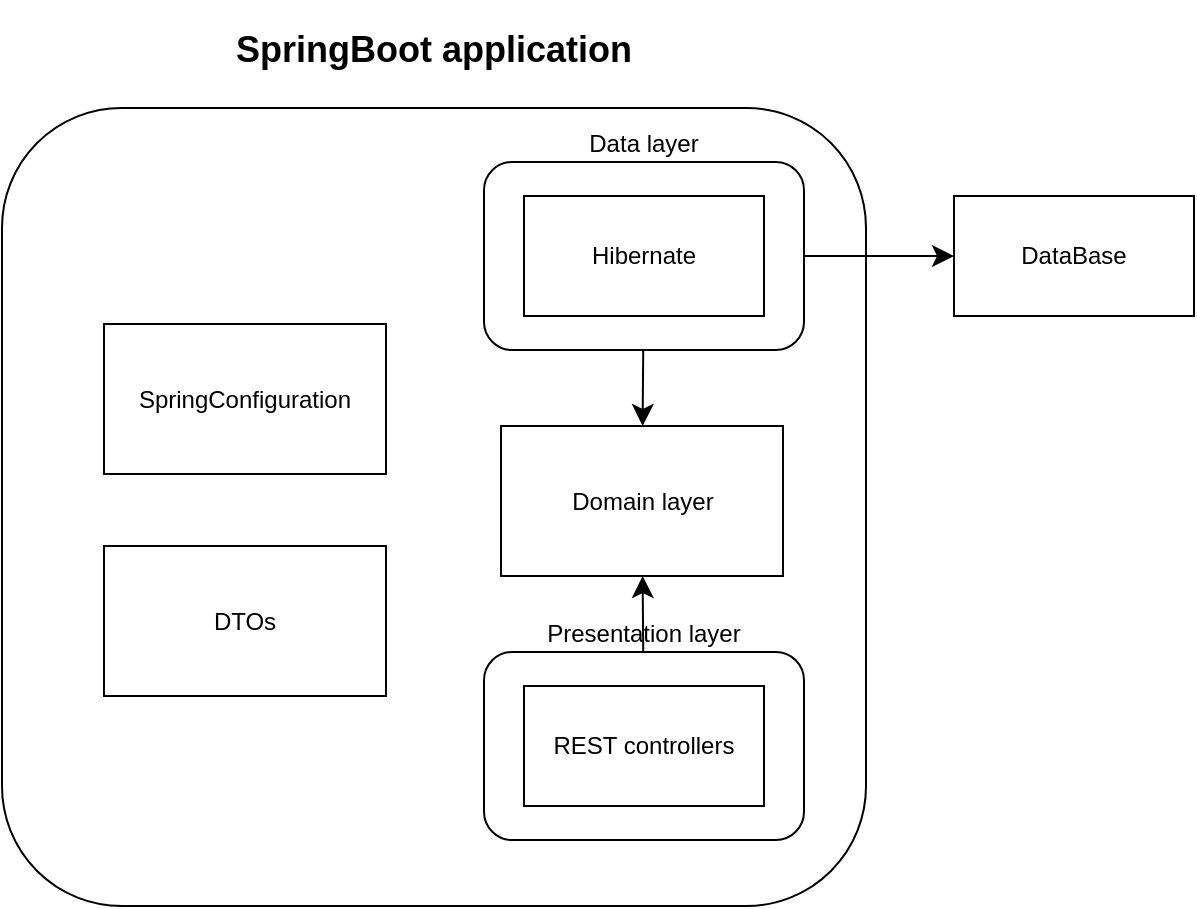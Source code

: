 <mxfile version="24.4.4" type="github">
  <diagram name="Страница — 1" id="kCzSuUrboCWIJ4RZx0Jl">
    <mxGraphModel dx="1354" dy="1017" grid="0" gridSize="10" guides="1" tooltips="1" connect="1" arrows="1" fold="1" page="0" pageScale="1" pageWidth="827" pageHeight="1169" math="0" shadow="0">
      <root>
        <mxCell id="0" />
        <mxCell id="1" parent="0" />
        <mxCell id="PmZiuKjpS1Z25TlZc6ZO-2" value="&lt;h2&gt;SpringBoot application&lt;br&gt;&lt;/h2&gt;" style="rounded=1;whiteSpace=wrap;html=1;labelPosition=center;verticalLabelPosition=top;align=center;verticalAlign=bottom;" vertex="1" parent="1">
          <mxGeometry x="-140" y="-66" width="432" height="399" as="geometry" />
        </mxCell>
        <mxCell id="PmZiuKjpS1Z25TlZc6ZO-4" value="SpringConfiguration" style="rounded=0;whiteSpace=wrap;html=1;" vertex="1" parent="1">
          <mxGeometry x="-89" y="42" width="141" height="75" as="geometry" />
        </mxCell>
        <mxCell id="PmZiuKjpS1Z25TlZc6ZO-8" value="Domain layer" style="rounded=0;whiteSpace=wrap;html=1;" vertex="1" parent="1">
          <mxGeometry x="109.5" y="93" width="141" height="75" as="geometry" />
        </mxCell>
        <mxCell id="PmZiuKjpS1Z25TlZc6ZO-10" style="edgeStyle=none;curved=1;rounded=0;orthogonalLoop=1;jettySize=auto;html=1;fontSize=12;startSize=8;endSize=8;" edge="1" parent="1" target="PmZiuKjpS1Z25TlZc6ZO-8">
          <mxGeometry relative="1" as="geometry">
            <mxPoint x="178.75" y="168" as="sourcePoint" />
          </mxGeometry>
        </mxCell>
        <mxCell id="PmZiuKjpS1Z25TlZc6ZO-17" value="" style="group" vertex="1" connectable="0" parent="1">
          <mxGeometry x="101" y="-39" width="160" height="94" as="geometry" />
        </mxCell>
        <mxCell id="PmZiuKjpS1Z25TlZc6ZO-14" value="Data layer" style="rounded=1;whiteSpace=wrap;html=1;labelPosition=center;verticalLabelPosition=top;align=center;verticalAlign=bottom;" vertex="1" parent="PmZiuKjpS1Z25TlZc6ZO-17">
          <mxGeometry width="160" height="94" as="geometry" />
        </mxCell>
        <mxCell id="PmZiuKjpS1Z25TlZc6ZO-15" value="Hibernate" style="rounded=0;whiteSpace=wrap;html=1;" vertex="1" parent="PmZiuKjpS1Z25TlZc6ZO-17">
          <mxGeometry x="20" y="17" width="120" height="60" as="geometry" />
        </mxCell>
        <mxCell id="PmZiuKjpS1Z25TlZc6ZO-19" style="edgeStyle=none;curved=1;rounded=0;orthogonalLoop=1;jettySize=auto;html=1;fontSize=12;startSize=8;endSize=8;" edge="1" parent="1" source="PmZiuKjpS1Z25TlZc6ZO-14" target="PmZiuKjpS1Z25TlZc6ZO-8">
          <mxGeometry relative="1" as="geometry" />
        </mxCell>
        <mxCell id="PmZiuKjpS1Z25TlZc6ZO-20" value="&lt;div&gt;DTOs&lt;/div&gt;" style="rounded=0;whiteSpace=wrap;html=1;" vertex="1" parent="1">
          <mxGeometry x="-89" y="153" width="141" height="75" as="geometry" />
        </mxCell>
        <mxCell id="PmZiuKjpS1Z25TlZc6ZO-21" value="DataBase" style="rounded=0;whiteSpace=wrap;html=1;" vertex="1" parent="1">
          <mxGeometry x="336" y="-22" width="120" height="60" as="geometry" />
        </mxCell>
        <mxCell id="PmZiuKjpS1Z25TlZc6ZO-22" value="" style="edgeStyle=none;curved=1;rounded=0;orthogonalLoop=1;jettySize=auto;html=1;fontSize=12;startSize=8;endSize=8;" edge="1" parent="1" source="PmZiuKjpS1Z25TlZc6ZO-14" target="PmZiuKjpS1Z25TlZc6ZO-21">
          <mxGeometry relative="1" as="geometry" />
        </mxCell>
        <mxCell id="PmZiuKjpS1Z25TlZc6ZO-24" value="" style="group" vertex="1" connectable="0" parent="1">
          <mxGeometry x="101" y="206" width="160" height="94" as="geometry" />
        </mxCell>
        <mxCell id="PmZiuKjpS1Z25TlZc6ZO-25" value="Presentation layer" style="rounded=1;whiteSpace=wrap;html=1;labelPosition=center;verticalLabelPosition=top;align=center;verticalAlign=bottom;" vertex="1" parent="PmZiuKjpS1Z25TlZc6ZO-24">
          <mxGeometry width="160" height="94" as="geometry" />
        </mxCell>
        <mxCell id="PmZiuKjpS1Z25TlZc6ZO-26" value="REST controllers" style="rounded=0;whiteSpace=wrap;html=1;" vertex="1" parent="PmZiuKjpS1Z25TlZc6ZO-24">
          <mxGeometry x="20" y="17" width="120" height="60" as="geometry" />
        </mxCell>
        <mxCell id="PmZiuKjpS1Z25TlZc6ZO-28" style="edgeStyle=none;curved=1;rounded=0;orthogonalLoop=1;jettySize=auto;html=1;fontSize=12;startSize=8;endSize=8;" edge="1" parent="1" source="PmZiuKjpS1Z25TlZc6ZO-25" target="PmZiuKjpS1Z25TlZc6ZO-8">
          <mxGeometry relative="1" as="geometry" />
        </mxCell>
      </root>
    </mxGraphModel>
  </diagram>
</mxfile>
